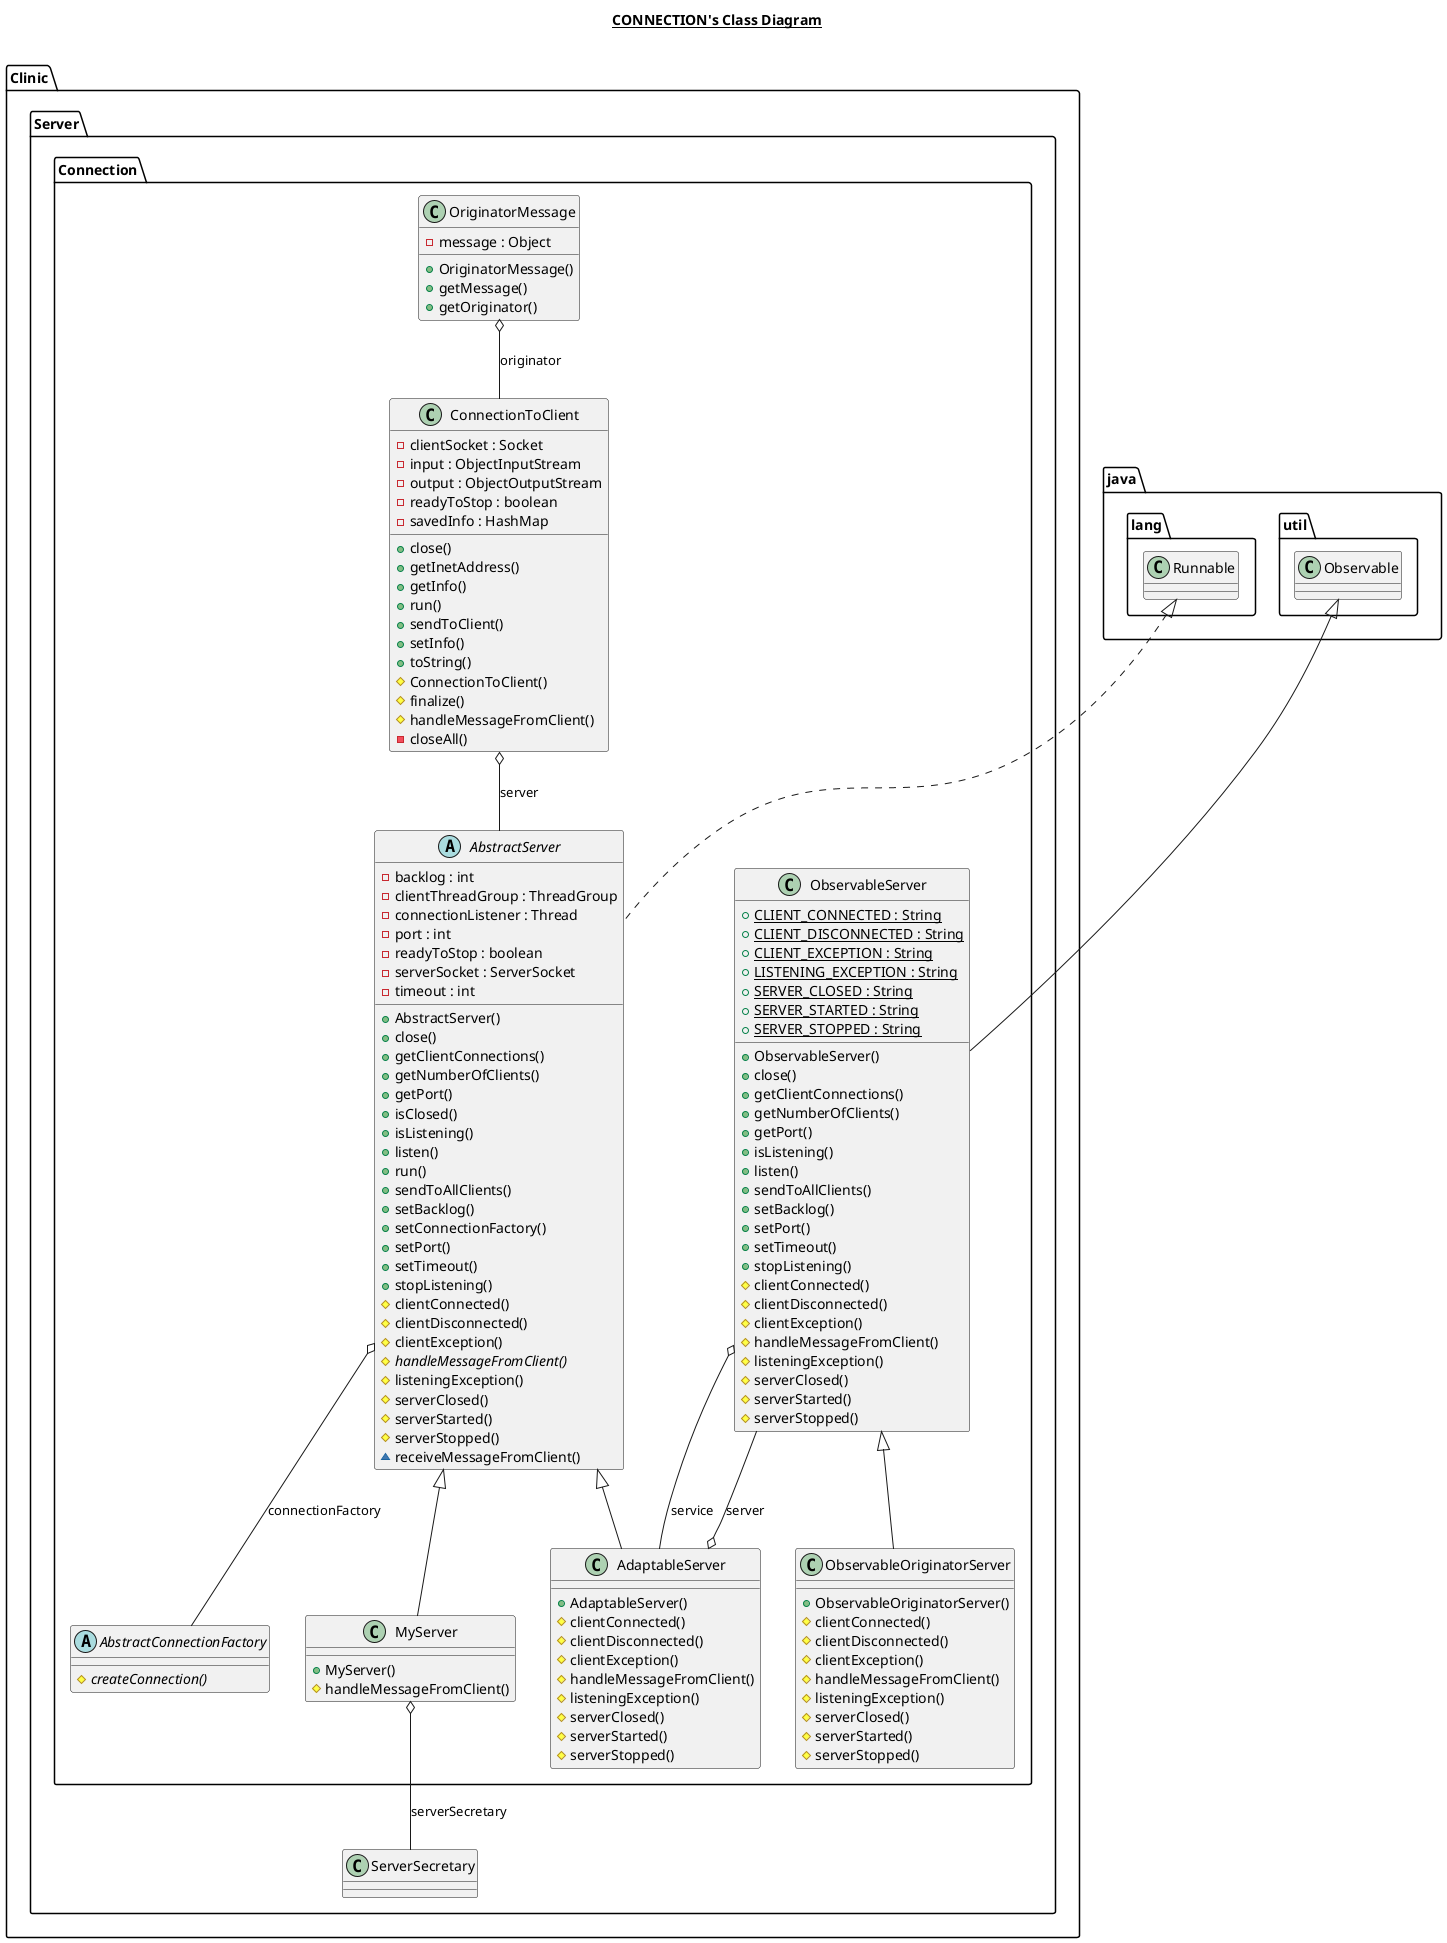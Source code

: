 @startuml

title __CONNECTION's Class Diagram__\n

  namespace Clinic.Server {
    namespace Connection {
      abstract class Clinic.Server.Connection.AbstractConnectionFactory {
          {abstract} # createConnection()
      }
    }
  }
  

  namespace Clinic.Server {
    namespace Connection {
      abstract class Clinic.Server.Connection.AbstractServer {
          - backlog : int
          - clientThreadGroup : ThreadGroup
          - connectionListener : Thread
          - port : int
          - readyToStop : boolean
          - serverSocket : ServerSocket
          - timeout : int
          + AbstractServer()
          + close()
          + getClientConnections()
          + getNumberOfClients()
          + getPort()
          + isClosed()
          + isListening()
          + listen()
          + run()
          + sendToAllClients()
          + setBacklog()
          + setConnectionFactory()
          + setPort()
          + setTimeout()
          + stopListening()
          # clientConnected()
          # clientDisconnected()
          # clientException()
          {abstract} # handleMessageFromClient()
          # listeningException()
          # serverClosed()
          # serverStarted()
          # serverStopped()
          ~ receiveMessageFromClient()
      }
    }
  }
  

  namespace Clinic.Server {
    namespace Connection {
      class Clinic.Server.Connection.AdaptableServer {
          + AdaptableServer()
          # clientConnected()
          # clientDisconnected()
          # clientException()
          # handleMessageFromClient()
          # listeningException()
          # serverClosed()
          # serverStarted()
          # serverStopped()
      }
    }
  }
  

  namespace Clinic.Server {
    namespace Connection {
      class Clinic.Server.Connection.ConnectionToClient {
          - clientSocket : Socket
          - input : ObjectInputStream
          - output : ObjectOutputStream
          - readyToStop : boolean
          - savedInfo : HashMap
          + close()
          + getInetAddress()
          + getInfo()
          + run()
          + sendToClient()
          + setInfo()
          + toString()
          # ConnectionToClient()
          # finalize()
          # handleMessageFromClient()
          - closeAll()
      }
    }
  }
  

  namespace Clinic.Server {
    namespace Connection {
      class Clinic.Server.Connection.MyServer {
          + MyServer()
          # handleMessageFromClient()
      }
    }
  }
  

  namespace Clinic.Server {
    namespace Connection {
      class Clinic.Server.Connection.ObservableOriginatorServer {
          + ObservableOriginatorServer()
          # clientConnected()
          # clientDisconnected()
          # clientException()
          # handleMessageFromClient()
          # listeningException()
          # serverClosed()
          # serverStarted()
          # serverStopped()
      }
    }
  }
  

  namespace Clinic.Server {
    namespace Connection {
      class Clinic.Server.Connection.ObservableServer {
          {static} + CLIENT_CONNECTED : String
          {static} + CLIENT_DISCONNECTED : String
          {static} + CLIENT_EXCEPTION : String
          {static} + LISTENING_EXCEPTION : String
          {static} + SERVER_CLOSED : String
          {static} + SERVER_STARTED : String
          {static} + SERVER_STOPPED : String
          + ObservableServer()
          + close()
          + getClientConnections()
          + getNumberOfClients()
          + getPort()
          + isListening()
          + listen()
          + sendToAllClients()
          + setBacklog()
          + setPort()
          + setTimeout()
          + stopListening()
          # clientConnected()
          # clientDisconnected()
          # clientException()
          # handleMessageFromClient()
          # listeningException()
          # serverClosed()
          # serverStarted()
          # serverStopped()
      }
    }
  }
  

  namespace Clinic.Server {
    namespace Connection {
      class Clinic.Server.Connection.OriginatorMessage {
          - message : Object
          + OriginatorMessage()
          + getMessage()
          + getOriginator()
      }
    }
  }
  

  Clinic.Server.Connection.AbstractServer .up.|> java.lang.Runnable
  Clinic.Server.Connection.AbstractServer o-- Clinic.Server.Connection.AbstractConnectionFactory : connectionFactory
  Clinic.Server.Connection.AdaptableServer -up-|> Clinic.Server.Connection.AbstractServer
  Clinic.Server.Connection.AdaptableServer o-- Clinic.Server.Connection.ObservableServer : server
  Clinic.Server.Connection.ConnectionToClient o-- Clinic.Server.Connection.AbstractServer : server
  Clinic.Server.Connection.MyServer -up-|> Clinic.Server.Connection.AbstractServer
  Clinic.Server.Connection.MyServer o-- Clinic.Server.ServerSecretary : serverSecretary
  Clinic.Server.Connection.ObservableOriginatorServer -up-|> Clinic.Server.Connection.ObservableServer
  Clinic.Server.Connection.ObservableServer -up-|> java.util.Observable
  Clinic.Server.Connection.ObservableServer o-- Clinic.Server.Connection.AdaptableServer : service
  Clinic.Server.Connection.OriginatorMessage o-- Clinic.Server.Connection.ConnectionToClient : originator


@enduml
